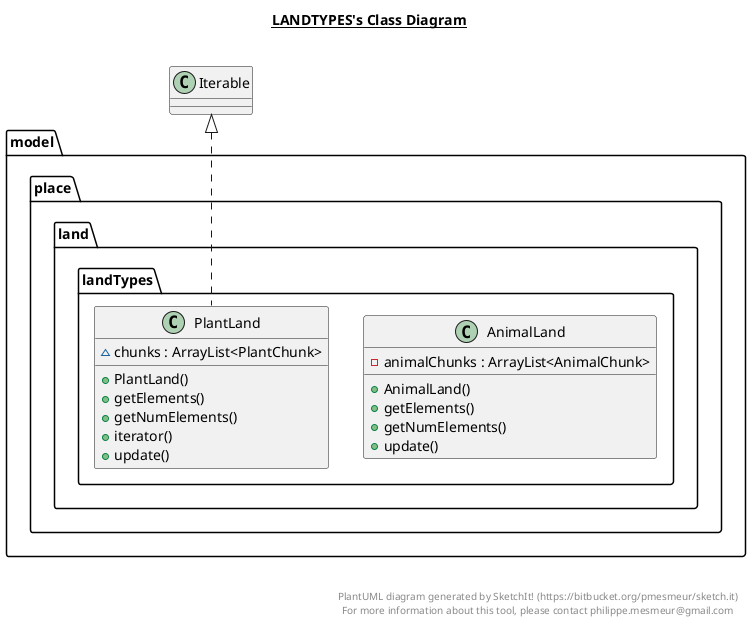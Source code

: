 @startuml

title __LANDTYPES's Class Diagram__\n

  namespace model {
    namespace place {
      namespace land {
        namespace landTypes {
          class model.place.land.landTypes.AnimalLand {
              - animalChunks : ArrayList<AnimalChunk>
              + AnimalLand()
              + getElements()
              + getNumElements()
              + update()
          }
        }
      }
    }
  }
  

  namespace model {
    namespace place {
      namespace land {
        namespace landTypes {
          class model.place.land.landTypes.PlantLand {
              ~ chunks : ArrayList<PlantChunk>
              + PlantLand()
              + getElements()
              + getNumElements()
              + iterator()
              + update()
          }
        }
      }
    }
  }
  

  model.place.land.landTypes.PlantLand .up.|> Iterable


right footer


PlantUML diagram generated by SketchIt! (https://bitbucket.org/pmesmeur/sketch.it)
For more information about this tool, please contact philippe.mesmeur@gmail.com
endfooter

@enduml
